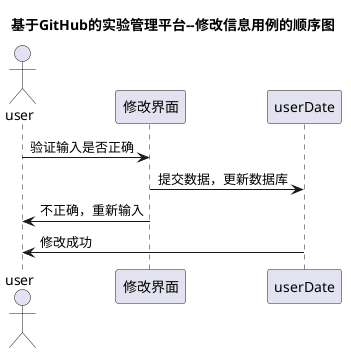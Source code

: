 @startuml

title 基于GitHub的实验管理平台--修改信息用例的顺序图

actor user

user -> 修改界面:验证输入是否正确

修改界面 -> userDate:提交数据，更新数据库

修改界面->user:不正确，重新输入

userDate ->user:修改成功



@enduml
